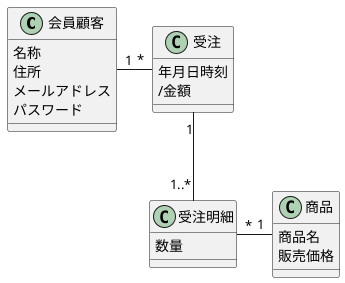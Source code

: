 @startuml

class 会員顧客 {
  名称
  住所
  メールアドレス
  パスワード
}

class 受注 {
  年月日時刻
  /金額
}

class 受注明細 {
  数量
}

class 商品 {
  商品名
  販売価格
}

会員顧客 "1"-right-"*" 受注
受注 "1"--"1..*" 受注明細
受注明細 "*"-right-"1" 商品

@enduml
